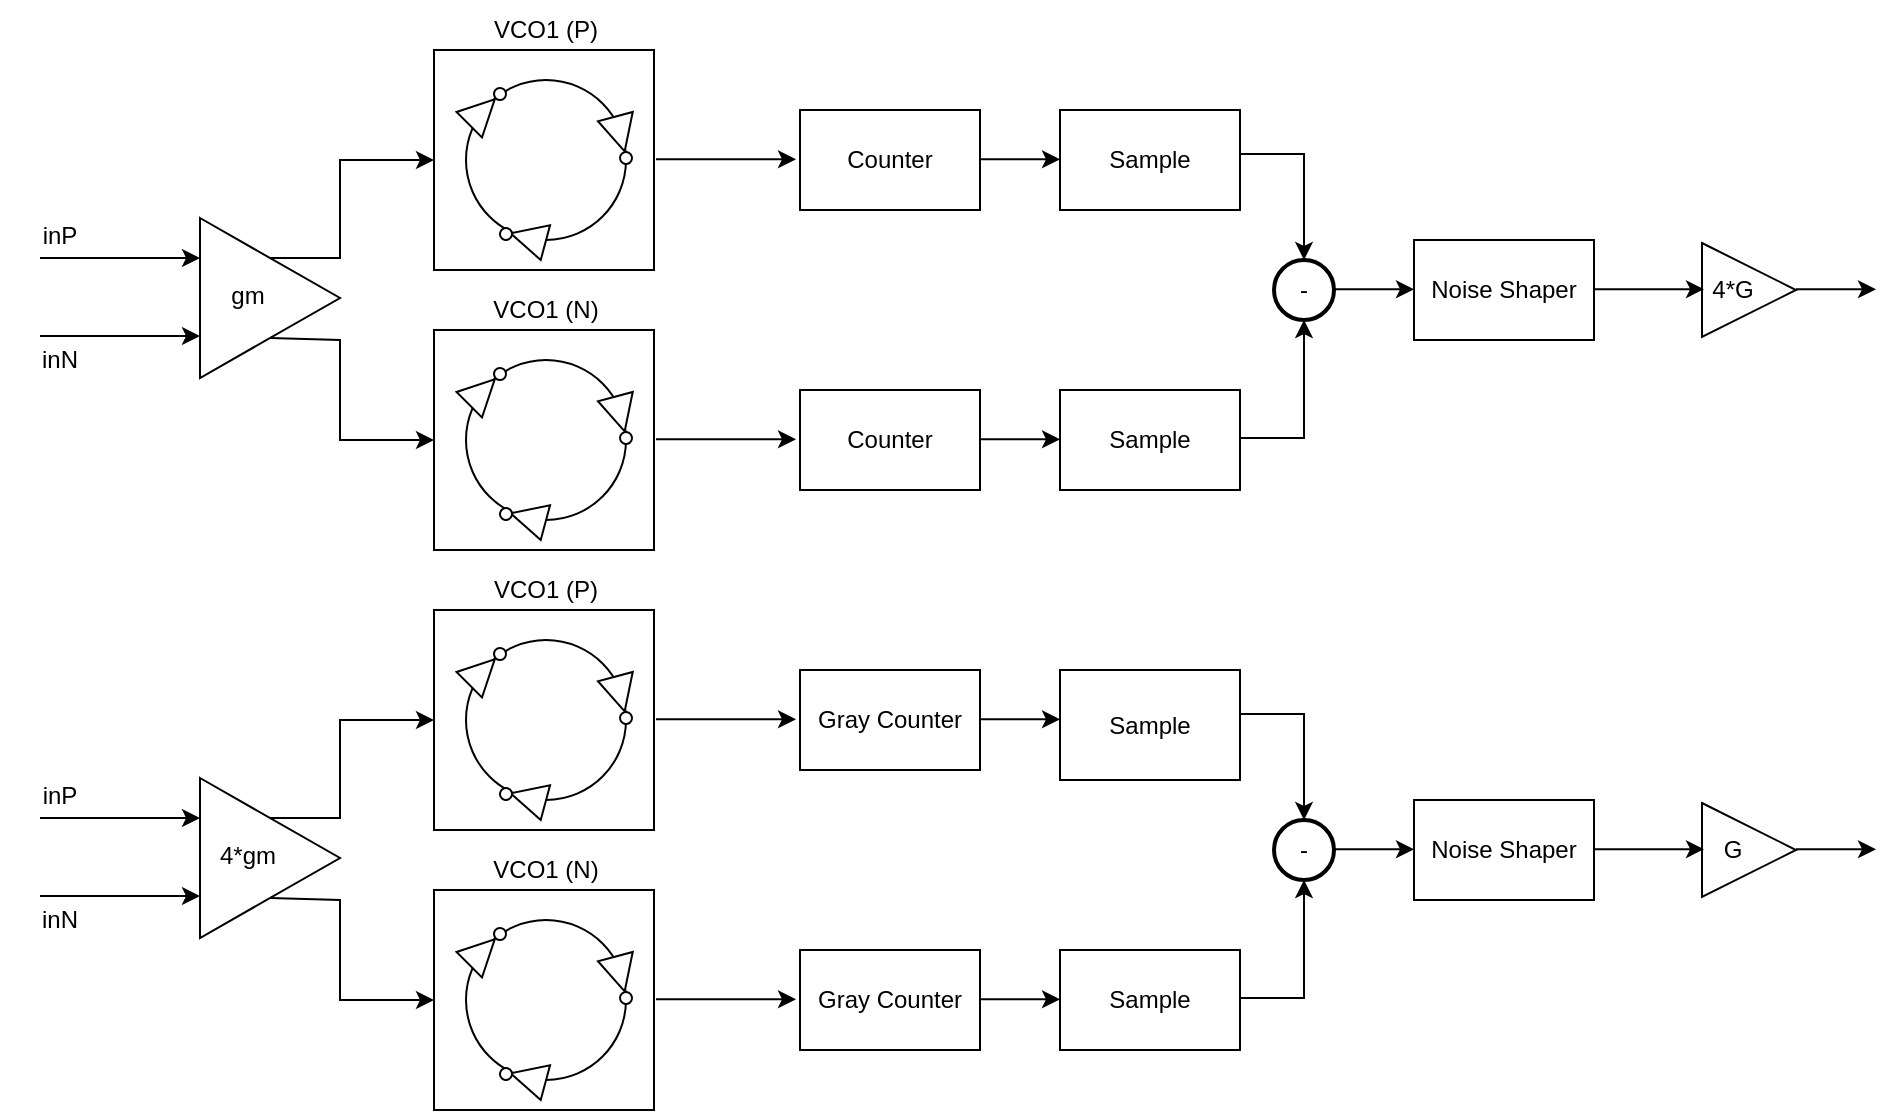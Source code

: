 <mxfile scale="1" border="0" version="24.2.5" type="device">
  <diagram name="Página-1" id="GBnDSWIMgBguWS17cVUB">
    <mxGraphModel dx="989" dy="577" grid="1" gridSize="10" guides="1" tooltips="1" connect="1" arrows="1" fold="1" page="1" pageScale="1" pageWidth="827" pageHeight="1169" math="0" shadow="0">
      <root>
        <mxCell id="0" />
        <mxCell id="1" parent="0" />
        <mxCell id="giKLwABNxpkBtgjpMrBd-41" value="" style="group;rotation=-135;" parent="1" vertex="1" connectable="0">
          <mxGeometry x="284" y="219.996" width="110" height="100.004" as="geometry" />
        </mxCell>
        <mxCell id="giKLwABNxpkBtgjpMrBd-42" value="" style="rounded=0;whiteSpace=wrap;html=1;" parent="giKLwABNxpkBtgjpMrBd-41" vertex="1">
          <mxGeometry x="-7" y="-5" width="110" height="110" as="geometry" />
        </mxCell>
        <mxCell id="giKLwABNxpkBtgjpMrBd-43" value="" style="ellipse;whiteSpace=wrap;html=1;aspect=fixed;rotation=-135;" parent="giKLwABNxpkBtgjpMrBd-41" vertex="1">
          <mxGeometry x="9" y="10" width="80" height="80" as="geometry" />
        </mxCell>
        <mxCell id="giKLwABNxpkBtgjpMrBd-44" value="" style="group;rotation=-165;" parent="giKLwABNxpkBtgjpMrBd-41" vertex="1" connectable="0">
          <mxGeometry x="25" y="79" width="24" height="18" as="geometry" />
        </mxCell>
        <mxCell id="giKLwABNxpkBtgjpMrBd-45" value="" style="triangle;whiteSpace=wrap;html=1;rotation=-165;" parent="giKLwABNxpkBtgjpMrBd-44" vertex="1">
          <mxGeometry x="6" y="1" width="18" height="18" as="geometry" />
        </mxCell>
        <mxCell id="giKLwABNxpkBtgjpMrBd-46" value="" style="ellipse;whiteSpace=wrap;html=1;aspect=fixed;rotation=-165;" parent="giKLwABNxpkBtgjpMrBd-44" vertex="1">
          <mxGeometry x="1" y="5" width="6" height="6" as="geometry" />
        </mxCell>
        <mxCell id="giKLwABNxpkBtgjpMrBd-47" value="" style="triangle;whiteSpace=wrap;html=1;rotation=-45;" parent="giKLwABNxpkBtgjpMrBd-41" vertex="1">
          <mxGeometry x="8" y="17" width="18" height="18" as="geometry" />
        </mxCell>
        <mxCell id="giKLwABNxpkBtgjpMrBd-48" value="" style="ellipse;whiteSpace=wrap;html=1;aspect=fixed;rotation=-186;" parent="giKLwABNxpkBtgjpMrBd-41" vertex="1">
          <mxGeometry x="23" y="14" width="6" height="6" as="geometry" />
        </mxCell>
        <mxCell id="giKLwABNxpkBtgjpMrBd-49" value="" style="group;rotation=-285;" parent="giKLwABNxpkBtgjpMrBd-41" vertex="1" connectable="0">
          <mxGeometry x="74" y="31" width="24" height="18" as="geometry" />
        </mxCell>
        <mxCell id="giKLwABNxpkBtgjpMrBd-50" value="" style="triangle;whiteSpace=wrap;html=1;rotation=-285;" parent="giKLwABNxpkBtgjpMrBd-49" vertex="1">
          <mxGeometry x="3" y="-3" width="18" height="18" as="geometry" />
        </mxCell>
        <mxCell id="giKLwABNxpkBtgjpMrBd-51" value="" style="ellipse;whiteSpace=wrap;html=1;aspect=fixed;rotation=-285;" parent="giKLwABNxpkBtgjpMrBd-49" vertex="1">
          <mxGeometry x="12" y="15" width="6" height="6" as="geometry" />
        </mxCell>
        <mxCell id="giKLwABNxpkBtgjpMrBd-52" value="VCO1 (P)" style="text;html=1;align=center;verticalAlign=middle;whiteSpace=wrap;rounded=0;" parent="giKLwABNxpkBtgjpMrBd-41" vertex="1">
          <mxGeometry x="19" y="-29.996" width="60" height="30" as="geometry" />
        </mxCell>
        <mxCell id="giKLwABNxpkBtgjpMrBd-53" value="" style="endArrow=classic;html=1;rounded=0;" parent="1" edge="1">
          <mxGeometry width="50" height="50" relative="1" as="geometry">
            <mxPoint x="388" y="269.65" as="sourcePoint" />
            <mxPoint x="458" y="269.65" as="targetPoint" />
          </mxGeometry>
        </mxCell>
        <mxCell id="giKLwABNxpkBtgjpMrBd-54" value="Counter" style="rounded=0;whiteSpace=wrap;html=1;" parent="1" vertex="1">
          <mxGeometry x="460" y="245" width="90" height="50" as="geometry" />
        </mxCell>
        <mxCell id="giKLwABNxpkBtgjpMrBd-55" value="" style="endArrow=classic;html=1;rounded=0;exitX=1;exitY=0.5;exitDx=0;exitDy=0;" parent="1" edge="1">
          <mxGeometry width="50" height="50" relative="1" as="geometry">
            <mxPoint x="550.0" y="269.66" as="sourcePoint" />
            <mxPoint x="590" y="269.66" as="targetPoint" />
          </mxGeometry>
        </mxCell>
        <mxCell id="giKLwABNxpkBtgjpMrBd-57" value="Sample" style="rounded=0;whiteSpace=wrap;html=1;" parent="1" vertex="1">
          <mxGeometry x="590" y="245" width="90" height="50" as="geometry" />
        </mxCell>
        <mxCell id="giKLwABNxpkBtgjpMrBd-58" value="Noise Shaper" style="rounded=0;whiteSpace=wrap;html=1;" parent="1" vertex="1">
          <mxGeometry x="767" y="310" width="90" height="50" as="geometry" />
        </mxCell>
        <mxCell id="giKLwABNxpkBtgjpMrBd-59" value="-" style="strokeWidth=2;html=1;shape=mxgraph.flowchart.start_2;whiteSpace=wrap;" parent="1" vertex="1">
          <mxGeometry x="697" y="320" width="30" height="30" as="geometry" />
        </mxCell>
        <mxCell id="giKLwABNxpkBtgjpMrBd-60" value="" style="rounded=0;whiteSpace=wrap;html=1;" parent="1" vertex="1">
          <mxGeometry x="277" y="354.996" width="110" height="110" as="geometry" />
        </mxCell>
        <mxCell id="giKLwABNxpkBtgjpMrBd-61" value="" style="ellipse;whiteSpace=wrap;html=1;aspect=fixed;rotation=-135;" parent="1" vertex="1">
          <mxGeometry x="293" y="369.996" width="80" height="80" as="geometry" />
        </mxCell>
        <mxCell id="giKLwABNxpkBtgjpMrBd-62" value="" style="group;rotation=-165;" parent="1" vertex="1" connectable="0">
          <mxGeometry x="309" y="438.996" width="24" height="18" as="geometry" />
        </mxCell>
        <mxCell id="giKLwABNxpkBtgjpMrBd-63" value="" style="triangle;whiteSpace=wrap;html=1;rotation=-165;" parent="giKLwABNxpkBtgjpMrBd-62" vertex="1">
          <mxGeometry x="6" y="1" width="18" height="18" as="geometry" />
        </mxCell>
        <mxCell id="giKLwABNxpkBtgjpMrBd-64" value="" style="ellipse;whiteSpace=wrap;html=1;aspect=fixed;rotation=-165;" parent="giKLwABNxpkBtgjpMrBd-62" vertex="1">
          <mxGeometry x="1" y="5" width="6" height="6" as="geometry" />
        </mxCell>
        <mxCell id="giKLwABNxpkBtgjpMrBd-65" value="" style="triangle;whiteSpace=wrap;html=1;rotation=-45;" parent="1" vertex="1">
          <mxGeometry x="292" y="376.996" width="18" height="18" as="geometry" />
        </mxCell>
        <mxCell id="giKLwABNxpkBtgjpMrBd-66" value="" style="ellipse;whiteSpace=wrap;html=1;aspect=fixed;rotation=-186;" parent="1" vertex="1">
          <mxGeometry x="307" y="373.996" width="6" height="6" as="geometry" />
        </mxCell>
        <mxCell id="giKLwABNxpkBtgjpMrBd-67" value="" style="group;rotation=-285;" parent="1" vertex="1" connectable="0">
          <mxGeometry x="358" y="390.996" width="24" height="18" as="geometry" />
        </mxCell>
        <mxCell id="giKLwABNxpkBtgjpMrBd-68" value="" style="triangle;whiteSpace=wrap;html=1;rotation=-285;" parent="giKLwABNxpkBtgjpMrBd-67" vertex="1">
          <mxGeometry x="3" y="-3" width="18" height="18" as="geometry" />
        </mxCell>
        <mxCell id="giKLwABNxpkBtgjpMrBd-69" value="" style="ellipse;whiteSpace=wrap;html=1;aspect=fixed;rotation=-285;" parent="giKLwABNxpkBtgjpMrBd-67" vertex="1">
          <mxGeometry x="12" y="15" width="6" height="6" as="geometry" />
        </mxCell>
        <mxCell id="giKLwABNxpkBtgjpMrBd-70" value="VCO1 (N)" style="text;html=1;align=center;verticalAlign=middle;whiteSpace=wrap;rounded=0;" parent="1" vertex="1">
          <mxGeometry x="303" y="330" width="60" height="30" as="geometry" />
        </mxCell>
        <mxCell id="giKLwABNxpkBtgjpMrBd-71" value="" style="endArrow=classic;html=1;rounded=0;" parent="1" edge="1">
          <mxGeometry width="50" height="50" relative="1" as="geometry">
            <mxPoint x="388" y="409.65" as="sourcePoint" />
            <mxPoint x="458" y="409.65" as="targetPoint" />
          </mxGeometry>
        </mxCell>
        <mxCell id="giKLwABNxpkBtgjpMrBd-72" value="Counter" style="rounded=0;whiteSpace=wrap;html=1;" parent="1" vertex="1">
          <mxGeometry x="460" y="385" width="90" height="50" as="geometry" />
        </mxCell>
        <mxCell id="giKLwABNxpkBtgjpMrBd-73" value="" style="endArrow=classic;html=1;rounded=0;exitX=1;exitY=0.5;exitDx=0;exitDy=0;" parent="1" edge="1">
          <mxGeometry width="50" height="50" relative="1" as="geometry">
            <mxPoint x="550.0" y="409.66" as="sourcePoint" />
            <mxPoint x="590" y="409.66" as="targetPoint" />
          </mxGeometry>
        </mxCell>
        <mxCell id="giKLwABNxpkBtgjpMrBd-74" value="Sample" style="rounded=0;whiteSpace=wrap;html=1;" parent="1" vertex="1">
          <mxGeometry x="590" y="385" width="90" height="50" as="geometry" />
        </mxCell>
        <mxCell id="giKLwABNxpkBtgjpMrBd-76" value="" style="endArrow=classic;html=1;rounded=0;exitX=1;exitY=0.5;exitDx=0;exitDy=0;" parent="1" edge="1">
          <mxGeometry width="50" height="50" relative="1" as="geometry">
            <mxPoint x="727.0" y="334.66" as="sourcePoint" />
            <mxPoint x="767" y="334.66" as="targetPoint" />
          </mxGeometry>
        </mxCell>
        <mxCell id="giKLwABNxpkBtgjpMrBd-77" value="" style="endArrow=classic;html=1;rounded=0;" parent="1" edge="1">
          <mxGeometry width="50" height="50" relative="1" as="geometry">
            <mxPoint x="80" y="319" as="sourcePoint" />
            <mxPoint x="160" y="319" as="targetPoint" />
          </mxGeometry>
        </mxCell>
        <mxCell id="giKLwABNxpkBtgjpMrBd-78" value="" style="endArrow=classic;html=1;rounded=0;" parent="1" edge="1">
          <mxGeometry width="50" height="50" relative="1" as="geometry">
            <mxPoint x="80" y="358" as="sourcePoint" />
            <mxPoint x="160" y="358" as="targetPoint" />
          </mxGeometry>
        </mxCell>
        <mxCell id="giKLwABNxpkBtgjpMrBd-79" value="" style="triangle;whiteSpace=wrap;html=1;" parent="1" vertex="1">
          <mxGeometry x="160" y="299" width="70" height="80" as="geometry" />
        </mxCell>
        <mxCell id="giKLwABNxpkBtgjpMrBd-80" value="gm" style="text;html=1;align=center;verticalAlign=middle;whiteSpace=wrap;rounded=0;" parent="1" vertex="1">
          <mxGeometry x="154" y="323" width="60" height="30" as="geometry" />
        </mxCell>
        <mxCell id="giKLwABNxpkBtgjpMrBd-81" value="" style="endArrow=classic;html=1;rounded=0;exitX=0.5;exitY=0;exitDx=0;exitDy=0;entryX=0;entryY=0.5;entryDx=0;entryDy=0;" parent="1" source="giKLwABNxpkBtgjpMrBd-79" target="giKLwABNxpkBtgjpMrBd-42" edge="1">
          <mxGeometry width="50" height="50" relative="1" as="geometry">
            <mxPoint x="420" y="490" as="sourcePoint" />
            <mxPoint x="470" y="440" as="targetPoint" />
            <Array as="points">
              <mxPoint x="230" y="319" />
              <mxPoint x="230" y="270" />
            </Array>
          </mxGeometry>
        </mxCell>
        <mxCell id="giKLwABNxpkBtgjpMrBd-82" value="" style="endArrow=classic;html=1;rounded=0;exitX=0.5;exitY=1;exitDx=0;exitDy=0;entryX=0;entryY=0.5;entryDx=0;entryDy=0;" parent="1" source="giKLwABNxpkBtgjpMrBd-79" target="giKLwABNxpkBtgjpMrBd-60" edge="1">
          <mxGeometry width="50" height="50" relative="1" as="geometry">
            <mxPoint x="420" y="490" as="sourcePoint" />
            <mxPoint x="470" y="440" as="targetPoint" />
            <Array as="points">
              <mxPoint x="230" y="360" />
              <mxPoint x="230" y="410" />
            </Array>
          </mxGeometry>
        </mxCell>
        <mxCell id="giKLwABNxpkBtgjpMrBd-83" value="inP" style="text;html=1;align=center;verticalAlign=middle;whiteSpace=wrap;rounded=0;" parent="1" vertex="1">
          <mxGeometry x="60" y="293" width="60" height="30" as="geometry" />
        </mxCell>
        <mxCell id="giKLwABNxpkBtgjpMrBd-84" value="inN" style="text;html=1;align=center;verticalAlign=middle;whiteSpace=wrap;rounded=0;" parent="1" vertex="1">
          <mxGeometry x="60" y="355" width="60" height="30" as="geometry" />
        </mxCell>
        <mxCell id="giKLwABNxpkBtgjpMrBd-85" value="" style="triangle;whiteSpace=wrap;html=1;" parent="1" vertex="1">
          <mxGeometry x="911" y="311.5" width="47" height="47" as="geometry" />
        </mxCell>
        <mxCell id="giKLwABNxpkBtgjpMrBd-86" value="" style="endArrow=classic;html=1;rounded=0;exitX=1;exitY=0.5;exitDx=0;exitDy=0;" parent="1" edge="1">
          <mxGeometry width="50" height="50" relative="1" as="geometry">
            <mxPoint x="958.0" y="334.66" as="sourcePoint" />
            <mxPoint x="998" y="334.66" as="targetPoint" />
          </mxGeometry>
        </mxCell>
        <mxCell id="giKLwABNxpkBtgjpMrBd-87" value="4*G" style="text;html=1;align=center;verticalAlign=middle;whiteSpace=wrap;rounded=0;" parent="1" vertex="1">
          <mxGeometry x="911" y="323.5" width="31" height="23" as="geometry" />
        </mxCell>
        <mxCell id="giKLwABNxpkBtgjpMrBd-92" value="" style="endArrow=classic;html=1;rounded=0;exitX=1;exitY=0.5;exitDx=0;exitDy=0;entryX=0.5;entryY=0;entryDx=0;entryDy=0;entryPerimeter=0;" parent="1" target="giKLwABNxpkBtgjpMrBd-59" edge="1">
          <mxGeometry width="50" height="50" relative="1" as="geometry">
            <mxPoint x="680" y="267" as="sourcePoint" />
            <mxPoint x="747" y="217" as="targetPoint" />
            <Array as="points">
              <mxPoint x="712" y="267" />
            </Array>
          </mxGeometry>
        </mxCell>
        <mxCell id="giKLwABNxpkBtgjpMrBd-93" value="" style="endArrow=classic;html=1;rounded=0;exitX=1;exitY=0.5;exitDx=0;exitDy=0;entryX=0.5;entryY=1;entryDx=0;entryDy=0;entryPerimeter=0;" parent="1" target="giKLwABNxpkBtgjpMrBd-59" edge="1">
          <mxGeometry width="50" height="50" relative="1" as="geometry">
            <mxPoint x="680" y="409" as="sourcePoint" />
            <mxPoint x="712" y="462" as="targetPoint" />
            <Array as="points">
              <mxPoint x="712" y="409" />
            </Array>
          </mxGeometry>
        </mxCell>
        <mxCell id="giKLwABNxpkBtgjpMrBd-94" value="" style="endArrow=classic;html=1;rounded=0;" parent="1" edge="1">
          <mxGeometry width="50" height="50" relative="1" as="geometry">
            <mxPoint x="857" y="334.58" as="sourcePoint" />
            <mxPoint x="912" y="334.58" as="targetPoint" />
          </mxGeometry>
        </mxCell>
        <mxCell id="cRgQue0R74_wIxwqEq8C-1" value="" style="group;rotation=-135;" parent="1" vertex="1" connectable="0">
          <mxGeometry x="284" y="499.996" width="110" height="100.004" as="geometry" />
        </mxCell>
        <mxCell id="cRgQue0R74_wIxwqEq8C-2" value="" style="rounded=0;whiteSpace=wrap;html=1;" parent="cRgQue0R74_wIxwqEq8C-1" vertex="1">
          <mxGeometry x="-7" y="-5" width="110" height="110" as="geometry" />
        </mxCell>
        <mxCell id="cRgQue0R74_wIxwqEq8C-3" value="" style="ellipse;whiteSpace=wrap;html=1;aspect=fixed;rotation=-135;" parent="cRgQue0R74_wIxwqEq8C-1" vertex="1">
          <mxGeometry x="9" y="10" width="80" height="80" as="geometry" />
        </mxCell>
        <mxCell id="cRgQue0R74_wIxwqEq8C-4" value="" style="group;rotation=-165;" parent="cRgQue0R74_wIxwqEq8C-1" vertex="1" connectable="0">
          <mxGeometry x="25" y="79" width="24" height="18" as="geometry" />
        </mxCell>
        <mxCell id="cRgQue0R74_wIxwqEq8C-5" value="" style="triangle;whiteSpace=wrap;html=1;rotation=-165;" parent="cRgQue0R74_wIxwqEq8C-4" vertex="1">
          <mxGeometry x="6" y="1" width="18" height="18" as="geometry" />
        </mxCell>
        <mxCell id="cRgQue0R74_wIxwqEq8C-6" value="" style="ellipse;whiteSpace=wrap;html=1;aspect=fixed;rotation=-165;" parent="cRgQue0R74_wIxwqEq8C-4" vertex="1">
          <mxGeometry x="1" y="5" width="6" height="6" as="geometry" />
        </mxCell>
        <mxCell id="cRgQue0R74_wIxwqEq8C-7" value="" style="triangle;whiteSpace=wrap;html=1;rotation=-45;" parent="cRgQue0R74_wIxwqEq8C-1" vertex="1">
          <mxGeometry x="8" y="17" width="18" height="18" as="geometry" />
        </mxCell>
        <mxCell id="cRgQue0R74_wIxwqEq8C-8" value="" style="ellipse;whiteSpace=wrap;html=1;aspect=fixed;rotation=-186;" parent="cRgQue0R74_wIxwqEq8C-1" vertex="1">
          <mxGeometry x="23" y="14" width="6" height="6" as="geometry" />
        </mxCell>
        <mxCell id="cRgQue0R74_wIxwqEq8C-9" value="" style="group;rotation=-285;" parent="cRgQue0R74_wIxwqEq8C-1" vertex="1" connectable="0">
          <mxGeometry x="74" y="31" width="24" height="18" as="geometry" />
        </mxCell>
        <mxCell id="cRgQue0R74_wIxwqEq8C-10" value="" style="triangle;whiteSpace=wrap;html=1;rotation=-285;" parent="cRgQue0R74_wIxwqEq8C-9" vertex="1">
          <mxGeometry x="3" y="-3" width="18" height="18" as="geometry" />
        </mxCell>
        <mxCell id="cRgQue0R74_wIxwqEq8C-11" value="" style="ellipse;whiteSpace=wrap;html=1;aspect=fixed;rotation=-285;" parent="cRgQue0R74_wIxwqEq8C-9" vertex="1">
          <mxGeometry x="12" y="15" width="6" height="6" as="geometry" />
        </mxCell>
        <mxCell id="cRgQue0R74_wIxwqEq8C-12" value="VCO1 (P)" style="text;html=1;align=center;verticalAlign=middle;whiteSpace=wrap;rounded=0;" parent="cRgQue0R74_wIxwqEq8C-1" vertex="1">
          <mxGeometry x="19" y="-29.996" width="60" height="30" as="geometry" />
        </mxCell>
        <mxCell id="cRgQue0R74_wIxwqEq8C-13" value="" style="endArrow=classic;html=1;rounded=0;" parent="1" edge="1">
          <mxGeometry width="50" height="50" relative="1" as="geometry">
            <mxPoint x="388" y="549.65" as="sourcePoint" />
            <mxPoint x="458" y="549.65" as="targetPoint" />
          </mxGeometry>
        </mxCell>
        <mxCell id="cRgQue0R74_wIxwqEq8C-14" value="Gray Counter" style="rounded=0;whiteSpace=wrap;html=1;" parent="1" vertex="1">
          <mxGeometry x="460" y="525" width="90" height="50" as="geometry" />
        </mxCell>
        <mxCell id="cRgQue0R74_wIxwqEq8C-15" value="" style="endArrow=classic;html=1;rounded=0;exitX=1;exitY=0.5;exitDx=0;exitDy=0;" parent="1" edge="1">
          <mxGeometry width="50" height="50" relative="1" as="geometry">
            <mxPoint x="550.0" y="549.66" as="sourcePoint" />
            <mxPoint x="590" y="549.66" as="targetPoint" />
          </mxGeometry>
        </mxCell>
        <mxCell id="cRgQue0R74_wIxwqEq8C-16" value="Sample" style="rounded=0;whiteSpace=wrap;html=1;" parent="1" vertex="1">
          <mxGeometry x="590" y="525" width="90" height="55" as="geometry" />
        </mxCell>
        <mxCell id="cRgQue0R74_wIxwqEq8C-18" value="-" style="strokeWidth=2;html=1;shape=mxgraph.flowchart.start_2;whiteSpace=wrap;" parent="1" vertex="1">
          <mxGeometry x="697" y="600" width="30" height="30" as="geometry" />
        </mxCell>
        <mxCell id="cRgQue0R74_wIxwqEq8C-19" value="" style="rounded=0;whiteSpace=wrap;html=1;" parent="1" vertex="1">
          <mxGeometry x="277" y="634.996" width="110" height="110" as="geometry" />
        </mxCell>
        <mxCell id="cRgQue0R74_wIxwqEq8C-20" value="" style="ellipse;whiteSpace=wrap;html=1;aspect=fixed;rotation=-135;" parent="1" vertex="1">
          <mxGeometry x="293" y="649.996" width="80" height="80" as="geometry" />
        </mxCell>
        <mxCell id="cRgQue0R74_wIxwqEq8C-21" value="" style="group;rotation=-165;" parent="1" vertex="1" connectable="0">
          <mxGeometry x="309" y="718.996" width="24" height="18" as="geometry" />
        </mxCell>
        <mxCell id="cRgQue0R74_wIxwqEq8C-22" value="" style="triangle;whiteSpace=wrap;html=1;rotation=-165;" parent="cRgQue0R74_wIxwqEq8C-21" vertex="1">
          <mxGeometry x="6" y="1" width="18" height="18" as="geometry" />
        </mxCell>
        <mxCell id="cRgQue0R74_wIxwqEq8C-23" value="" style="ellipse;whiteSpace=wrap;html=1;aspect=fixed;rotation=-165;" parent="cRgQue0R74_wIxwqEq8C-21" vertex="1">
          <mxGeometry x="1" y="5" width="6" height="6" as="geometry" />
        </mxCell>
        <mxCell id="cRgQue0R74_wIxwqEq8C-24" value="" style="triangle;whiteSpace=wrap;html=1;rotation=-45;" parent="1" vertex="1">
          <mxGeometry x="292" y="656.996" width="18" height="18" as="geometry" />
        </mxCell>
        <mxCell id="cRgQue0R74_wIxwqEq8C-25" value="" style="ellipse;whiteSpace=wrap;html=1;aspect=fixed;rotation=-186;" parent="1" vertex="1">
          <mxGeometry x="307" y="653.996" width="6" height="6" as="geometry" />
        </mxCell>
        <mxCell id="cRgQue0R74_wIxwqEq8C-26" value="" style="group;rotation=-285;" parent="1" vertex="1" connectable="0">
          <mxGeometry x="358" y="670.996" width="24" height="18" as="geometry" />
        </mxCell>
        <mxCell id="cRgQue0R74_wIxwqEq8C-27" value="" style="triangle;whiteSpace=wrap;html=1;rotation=-285;" parent="cRgQue0R74_wIxwqEq8C-26" vertex="1">
          <mxGeometry x="3" y="-3" width="18" height="18" as="geometry" />
        </mxCell>
        <mxCell id="cRgQue0R74_wIxwqEq8C-28" value="" style="ellipse;whiteSpace=wrap;html=1;aspect=fixed;rotation=-285;" parent="cRgQue0R74_wIxwqEq8C-26" vertex="1">
          <mxGeometry x="12" y="15" width="6" height="6" as="geometry" />
        </mxCell>
        <mxCell id="cRgQue0R74_wIxwqEq8C-29" value="VCO1 (N)" style="text;html=1;align=center;verticalAlign=middle;whiteSpace=wrap;rounded=0;" parent="1" vertex="1">
          <mxGeometry x="303" y="610" width="60" height="30" as="geometry" />
        </mxCell>
        <mxCell id="cRgQue0R74_wIxwqEq8C-30" value="" style="endArrow=classic;html=1;rounded=0;" parent="1" edge="1">
          <mxGeometry width="50" height="50" relative="1" as="geometry">
            <mxPoint x="388" y="689.65" as="sourcePoint" />
            <mxPoint x="458" y="689.65" as="targetPoint" />
          </mxGeometry>
        </mxCell>
        <mxCell id="cRgQue0R74_wIxwqEq8C-31" value="Gray Counter" style="rounded=0;whiteSpace=wrap;html=1;" parent="1" vertex="1">
          <mxGeometry x="460" y="665" width="90" height="50" as="geometry" />
        </mxCell>
        <mxCell id="cRgQue0R74_wIxwqEq8C-32" value="" style="endArrow=classic;html=1;rounded=0;exitX=1;exitY=0.5;exitDx=0;exitDy=0;" parent="1" edge="1">
          <mxGeometry width="50" height="50" relative="1" as="geometry">
            <mxPoint x="550.0" y="689.66" as="sourcePoint" />
            <mxPoint x="590" y="689.66" as="targetPoint" />
          </mxGeometry>
        </mxCell>
        <mxCell id="cRgQue0R74_wIxwqEq8C-33" value="Sample" style="rounded=0;whiteSpace=wrap;html=1;" parent="1" vertex="1">
          <mxGeometry x="590" y="665" width="90" height="50" as="geometry" />
        </mxCell>
        <mxCell id="cRgQue0R74_wIxwqEq8C-35" value="" style="endArrow=classic;html=1;rounded=0;" parent="1" edge="1">
          <mxGeometry width="50" height="50" relative="1" as="geometry">
            <mxPoint x="80" y="599" as="sourcePoint" />
            <mxPoint x="160" y="599" as="targetPoint" />
          </mxGeometry>
        </mxCell>
        <mxCell id="cRgQue0R74_wIxwqEq8C-36" value="" style="endArrow=classic;html=1;rounded=0;" parent="1" edge="1">
          <mxGeometry width="50" height="50" relative="1" as="geometry">
            <mxPoint x="80" y="638" as="sourcePoint" />
            <mxPoint x="160" y="638" as="targetPoint" />
          </mxGeometry>
        </mxCell>
        <mxCell id="cRgQue0R74_wIxwqEq8C-37" value="" style="triangle;whiteSpace=wrap;html=1;" parent="1" vertex="1">
          <mxGeometry x="160" y="579" width="70" height="80" as="geometry" />
        </mxCell>
        <mxCell id="cRgQue0R74_wIxwqEq8C-38" value="4*gm" style="text;html=1;align=center;verticalAlign=middle;whiteSpace=wrap;rounded=0;" parent="1" vertex="1">
          <mxGeometry x="154" y="603" width="60" height="30" as="geometry" />
        </mxCell>
        <mxCell id="cRgQue0R74_wIxwqEq8C-39" value="" style="endArrow=classic;html=1;rounded=0;exitX=0.5;exitY=0;exitDx=0;exitDy=0;entryX=0;entryY=0.5;entryDx=0;entryDy=0;" parent="1" source="cRgQue0R74_wIxwqEq8C-37" target="cRgQue0R74_wIxwqEq8C-2" edge="1">
          <mxGeometry width="50" height="50" relative="1" as="geometry">
            <mxPoint x="420" y="770" as="sourcePoint" />
            <mxPoint x="470" y="720" as="targetPoint" />
            <Array as="points">
              <mxPoint x="230" y="599" />
              <mxPoint x="230" y="550" />
            </Array>
          </mxGeometry>
        </mxCell>
        <mxCell id="cRgQue0R74_wIxwqEq8C-40" value="" style="endArrow=classic;html=1;rounded=0;exitX=0.5;exitY=1;exitDx=0;exitDy=0;entryX=0;entryY=0.5;entryDx=0;entryDy=0;" parent="1" source="cRgQue0R74_wIxwqEq8C-37" target="cRgQue0R74_wIxwqEq8C-19" edge="1">
          <mxGeometry width="50" height="50" relative="1" as="geometry">
            <mxPoint x="420" y="770" as="sourcePoint" />
            <mxPoint x="470" y="720" as="targetPoint" />
            <Array as="points">
              <mxPoint x="230" y="640" />
              <mxPoint x="230" y="690" />
            </Array>
          </mxGeometry>
        </mxCell>
        <mxCell id="cRgQue0R74_wIxwqEq8C-41" value="inP" style="text;html=1;align=center;verticalAlign=middle;whiteSpace=wrap;rounded=0;" parent="1" vertex="1">
          <mxGeometry x="60" y="573" width="60" height="30" as="geometry" />
        </mxCell>
        <mxCell id="cRgQue0R74_wIxwqEq8C-42" value="inN" style="text;html=1;align=center;verticalAlign=middle;whiteSpace=wrap;rounded=0;" parent="1" vertex="1">
          <mxGeometry x="60" y="635" width="60" height="30" as="geometry" />
        </mxCell>
        <mxCell id="cRgQue0R74_wIxwqEq8C-50" value="" style="endArrow=classic;html=1;rounded=0;exitX=1;exitY=0.5;exitDx=0;exitDy=0;entryX=0.5;entryY=0;entryDx=0;entryDy=0;entryPerimeter=0;" parent="1" target="cRgQue0R74_wIxwqEq8C-18" edge="1">
          <mxGeometry width="50" height="50" relative="1" as="geometry">
            <mxPoint x="680" y="547" as="sourcePoint" />
            <mxPoint x="747" y="497" as="targetPoint" />
            <Array as="points">
              <mxPoint x="712" y="547" />
            </Array>
          </mxGeometry>
        </mxCell>
        <mxCell id="cRgQue0R74_wIxwqEq8C-51" value="" style="endArrow=classic;html=1;rounded=0;exitX=1;exitY=0.5;exitDx=0;exitDy=0;entryX=0.5;entryY=1;entryDx=0;entryDy=0;entryPerimeter=0;" parent="1" target="cRgQue0R74_wIxwqEq8C-18" edge="1">
          <mxGeometry width="50" height="50" relative="1" as="geometry">
            <mxPoint x="680" y="689" as="sourcePoint" />
            <mxPoint x="712" y="742" as="targetPoint" />
            <Array as="points">
              <mxPoint x="712" y="689" />
            </Array>
          </mxGeometry>
        </mxCell>
        <mxCell id="YFu2CY1P_jbI30GVnFc3-1" value="Noise Shaper" style="rounded=0;whiteSpace=wrap;html=1;" vertex="1" parent="1">
          <mxGeometry x="767" y="590" width="90" height="50" as="geometry" />
        </mxCell>
        <mxCell id="YFu2CY1P_jbI30GVnFc3-2" value="" style="endArrow=classic;html=1;rounded=0;exitX=1;exitY=0.5;exitDx=0;exitDy=0;" edge="1" parent="1">
          <mxGeometry width="50" height="50" relative="1" as="geometry">
            <mxPoint x="727.0" y="614.66" as="sourcePoint" />
            <mxPoint x="767" y="614.66" as="targetPoint" />
          </mxGeometry>
        </mxCell>
        <mxCell id="YFu2CY1P_jbI30GVnFc3-3" value="" style="triangle;whiteSpace=wrap;html=1;" vertex="1" parent="1">
          <mxGeometry x="911" y="591.5" width="47" height="47" as="geometry" />
        </mxCell>
        <mxCell id="YFu2CY1P_jbI30GVnFc3-4" value="" style="endArrow=classic;html=1;rounded=0;exitX=1;exitY=0.5;exitDx=0;exitDy=0;" edge="1" parent="1">
          <mxGeometry width="50" height="50" relative="1" as="geometry">
            <mxPoint x="958.0" y="614.66" as="sourcePoint" />
            <mxPoint x="998" y="614.66" as="targetPoint" />
          </mxGeometry>
        </mxCell>
        <mxCell id="YFu2CY1P_jbI30GVnFc3-5" value="G" style="text;html=1;align=center;verticalAlign=middle;whiteSpace=wrap;rounded=0;" vertex="1" parent="1">
          <mxGeometry x="920" y="603.5" width="13" height="23" as="geometry" />
        </mxCell>
        <mxCell id="YFu2CY1P_jbI30GVnFc3-6" value="" style="endArrow=classic;html=1;rounded=0;" edge="1" parent="1">
          <mxGeometry width="50" height="50" relative="1" as="geometry">
            <mxPoint x="857" y="614.58" as="sourcePoint" />
            <mxPoint x="912" y="614.58" as="targetPoint" />
          </mxGeometry>
        </mxCell>
      </root>
    </mxGraphModel>
  </diagram>
</mxfile>
